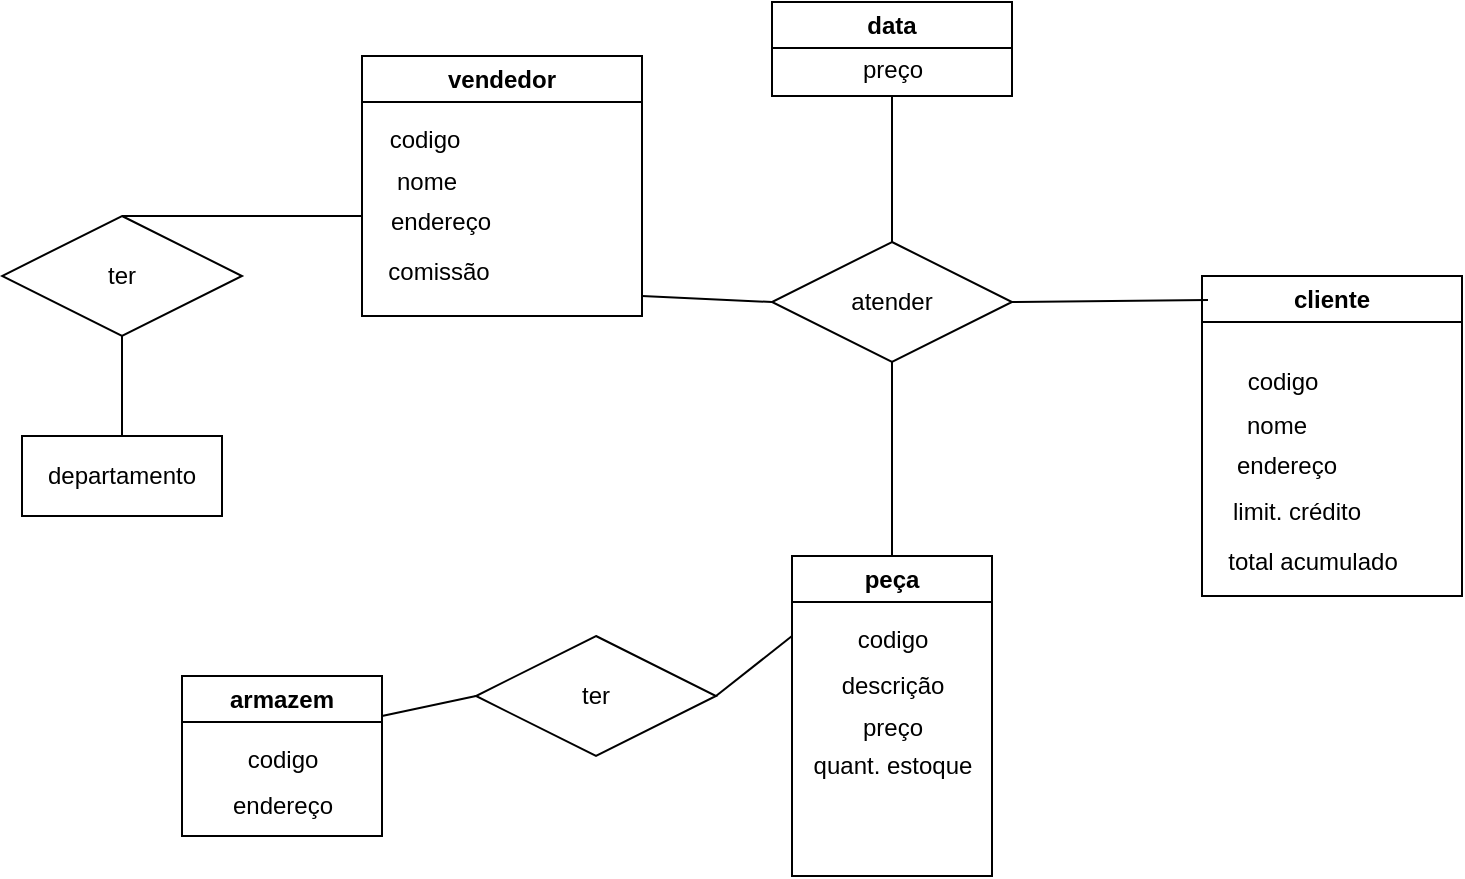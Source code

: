 <mxfile version="21.6.8" type="github">
  <diagram name="Página-1" id="kl_qlwFXvLz1UKgYtPvi">
    <mxGraphModel dx="1434" dy="718" grid="1" gridSize="10" guides="1" tooltips="1" connect="1" arrows="1" fold="1" page="1" pageScale="1" pageWidth="827" pageHeight="1169" math="0" shadow="0">
      <root>
        <mxCell id="0" />
        <mxCell id="1" parent="0" />
        <mxCell id="cJrmdxzWTipevACwCuNd-1" value="departamento" style="whiteSpace=wrap;html=1;align=center;" parent="1" vertex="1">
          <mxGeometry x="70" y="310" width="100" height="40" as="geometry" />
        </mxCell>
        <mxCell id="cJrmdxzWTipevACwCuNd-2" value="ter" style="shape=rhombus;perimeter=rhombusPerimeter;whiteSpace=wrap;html=1;align=center;" parent="1" vertex="1">
          <mxGeometry x="60" y="200" width="120" height="60" as="geometry" />
        </mxCell>
        <mxCell id="cJrmdxzWTipevACwCuNd-3" value="vendedor" style="swimlane;whiteSpace=wrap;html=1;" parent="1" vertex="1">
          <mxGeometry x="240" y="120" width="140" height="130" as="geometry" />
        </mxCell>
        <mxCell id="cJrmdxzWTipevACwCuNd-4" value="codigo" style="text;html=1;align=center;verticalAlign=middle;resizable=0;points=[];autosize=1;strokeColor=none;fillColor=none;" parent="1" vertex="1">
          <mxGeometry x="241" y="147" width="60" height="30" as="geometry" />
        </mxCell>
        <mxCell id="cJrmdxzWTipevACwCuNd-5" value="nome" style="text;html=1;align=center;verticalAlign=middle;resizable=0;points=[];autosize=1;strokeColor=none;fillColor=none;" parent="1" vertex="1">
          <mxGeometry x="247" y="168" width="50" height="30" as="geometry" />
        </mxCell>
        <mxCell id="cJrmdxzWTipevACwCuNd-8" value="endereço" style="text;html=1;align=center;verticalAlign=middle;resizable=0;points=[];autosize=1;strokeColor=none;fillColor=none;" parent="1" vertex="1">
          <mxGeometry x="244" y="188" width="70" height="30" as="geometry" />
        </mxCell>
        <mxCell id="cJrmdxzWTipevACwCuNd-9" value="comissão" style="text;html=1;align=center;verticalAlign=middle;resizable=0;points=[];autosize=1;strokeColor=none;fillColor=none;" parent="1" vertex="1">
          <mxGeometry x="243" y="213" width="70" height="30" as="geometry" />
        </mxCell>
        <mxCell id="cJrmdxzWTipevACwCuNd-10" value="atender" style="shape=rhombus;perimeter=rhombusPerimeter;whiteSpace=wrap;html=1;align=center;" parent="1" vertex="1">
          <mxGeometry x="445" y="213" width="120" height="60" as="geometry" />
        </mxCell>
        <mxCell id="cJrmdxzWTipevACwCuNd-11" value="data" style="swimlane;whiteSpace=wrap;html=1;" parent="1" vertex="1">
          <mxGeometry x="445" y="93" width="120" height="47" as="geometry" />
        </mxCell>
        <mxCell id="cJrmdxzWTipevACwCuNd-12" value="preço" style="text;html=1;align=center;verticalAlign=middle;resizable=0;points=[];autosize=1;strokeColor=none;fillColor=none;" parent="cJrmdxzWTipevACwCuNd-11" vertex="1">
          <mxGeometry x="35" y="19" width="50" height="30" as="geometry" />
        </mxCell>
        <mxCell id="cJrmdxzWTipevACwCuNd-13" value="cliente" style="swimlane;whiteSpace=wrap;html=1;" parent="1" vertex="1">
          <mxGeometry x="660" y="230" width="130" height="160" as="geometry" />
        </mxCell>
        <mxCell id="cJrmdxzWTipevACwCuNd-14" value="codigo" style="text;html=1;align=center;verticalAlign=middle;resizable=0;points=[];autosize=1;strokeColor=none;fillColor=none;" parent="cJrmdxzWTipevACwCuNd-13" vertex="1">
          <mxGeometry x="10" y="38" width="60" height="30" as="geometry" />
        </mxCell>
        <mxCell id="cJrmdxzWTipevACwCuNd-15" value="nome" style="text;html=1;align=center;verticalAlign=middle;resizable=0;points=[];autosize=1;strokeColor=none;fillColor=none;" parent="cJrmdxzWTipevACwCuNd-13" vertex="1">
          <mxGeometry x="12" y="60" width="50" height="30" as="geometry" />
        </mxCell>
        <mxCell id="cJrmdxzWTipevACwCuNd-16" value="endereço" style="text;html=1;align=center;verticalAlign=middle;resizable=0;points=[];autosize=1;strokeColor=none;fillColor=none;" parent="cJrmdxzWTipevACwCuNd-13" vertex="1">
          <mxGeometry x="7" y="80" width="70" height="30" as="geometry" />
        </mxCell>
        <mxCell id="cJrmdxzWTipevACwCuNd-17" value="limit. crédito" style="text;html=1;align=center;verticalAlign=middle;resizable=0;points=[];autosize=1;strokeColor=none;fillColor=none;" parent="cJrmdxzWTipevACwCuNd-13" vertex="1">
          <mxGeometry x="2" y="103" width="90" height="30" as="geometry" />
        </mxCell>
        <mxCell id="cJrmdxzWTipevACwCuNd-18" value="total acumulado" style="text;html=1;align=center;verticalAlign=middle;resizable=0;points=[];autosize=1;strokeColor=none;fillColor=none;" parent="cJrmdxzWTipevACwCuNd-13" vertex="1">
          <mxGeometry y="128" width="110" height="30" as="geometry" />
        </mxCell>
        <mxCell id="cJrmdxzWTipevACwCuNd-19" value="peça" style="swimlane;whiteSpace=wrap;html=1;" parent="1" vertex="1">
          <mxGeometry x="455" y="370" width="100" height="160" as="geometry" />
        </mxCell>
        <mxCell id="cJrmdxzWTipevACwCuNd-21" value="descrição" style="text;html=1;align=center;verticalAlign=middle;resizable=0;points=[];autosize=1;strokeColor=none;fillColor=none;" parent="cJrmdxzWTipevACwCuNd-19" vertex="1">
          <mxGeometry x="15" y="50" width="70" height="30" as="geometry" />
        </mxCell>
        <mxCell id="cJrmdxzWTipevACwCuNd-22" value="preço" style="text;html=1;align=center;verticalAlign=middle;resizable=0;points=[];autosize=1;strokeColor=none;fillColor=none;" parent="cJrmdxzWTipevACwCuNd-19" vertex="1">
          <mxGeometry x="25" y="71" width="50" height="30" as="geometry" />
        </mxCell>
        <mxCell id="cJrmdxzWTipevACwCuNd-23" value="quant. estoque" style="text;html=1;align=center;verticalAlign=middle;resizable=0;points=[];autosize=1;strokeColor=none;fillColor=none;" parent="cJrmdxzWTipevACwCuNd-19" vertex="1">
          <mxGeometry y="90" width="100" height="30" as="geometry" />
        </mxCell>
        <mxCell id="cJrmdxzWTipevACwCuNd-20" value="codigo" style="text;html=1;align=center;verticalAlign=middle;resizable=0;points=[];autosize=1;strokeColor=none;fillColor=none;" parent="cJrmdxzWTipevACwCuNd-19" vertex="1">
          <mxGeometry x="20" y="27" width="60" height="30" as="geometry" />
        </mxCell>
        <mxCell id="cJrmdxzWTipevACwCuNd-26" value="armazem" style="swimlane;whiteSpace=wrap;html=1;" parent="1" vertex="1">
          <mxGeometry x="150" y="430" width="100" height="80" as="geometry" />
        </mxCell>
        <mxCell id="cJrmdxzWTipevACwCuNd-27" value="endereço" style="text;html=1;align=center;verticalAlign=middle;resizable=0;points=[];autosize=1;strokeColor=none;fillColor=none;" parent="cJrmdxzWTipevACwCuNd-26" vertex="1">
          <mxGeometry x="15" y="50" width="70" height="30" as="geometry" />
        </mxCell>
        <mxCell id="cJrmdxzWTipevACwCuNd-30" value="codigo" style="text;html=1;align=center;verticalAlign=middle;resizable=0;points=[];autosize=1;strokeColor=none;fillColor=none;" parent="cJrmdxzWTipevACwCuNd-26" vertex="1">
          <mxGeometry x="20" y="27" width="60" height="30" as="geometry" />
        </mxCell>
        <mxCell id="cJrmdxzWTipevACwCuNd-31" value="ter" style="shape=rhombus;perimeter=rhombusPerimeter;whiteSpace=wrap;html=1;align=center;" parent="1" vertex="1">
          <mxGeometry x="297" y="410" width="120" height="60" as="geometry" />
        </mxCell>
        <mxCell id="cJrmdxzWTipevACwCuNd-32" value="" style="endArrow=none;html=1;rounded=0;exitX=0.5;exitY=1;exitDx=0;exitDy=0;entryX=0.5;entryY=0;entryDx=0;entryDy=0;" parent="1" source="cJrmdxzWTipevACwCuNd-2" target="cJrmdxzWTipevACwCuNd-1" edge="1">
          <mxGeometry width="50" height="50" relative="1" as="geometry">
            <mxPoint x="390" y="440" as="sourcePoint" />
            <mxPoint x="440" y="390" as="targetPoint" />
          </mxGeometry>
        </mxCell>
        <mxCell id="cJrmdxzWTipevACwCuNd-33" value="" style="endArrow=none;html=1;rounded=0;exitX=0.5;exitY=0;exitDx=0;exitDy=0;" parent="1" source="cJrmdxzWTipevACwCuNd-2" edge="1">
          <mxGeometry width="50" height="50" relative="1" as="geometry">
            <mxPoint x="390" y="440" as="sourcePoint" />
            <mxPoint x="240" y="200" as="targetPoint" />
          </mxGeometry>
        </mxCell>
        <mxCell id="cJrmdxzWTipevACwCuNd-34" value="" style="endArrow=none;html=1;rounded=0;entryX=0;entryY=0.5;entryDx=0;entryDy=0;" parent="1" target="cJrmdxzWTipevACwCuNd-10" edge="1">
          <mxGeometry width="50" height="50" relative="1" as="geometry">
            <mxPoint x="380" y="240" as="sourcePoint" />
            <mxPoint x="440" y="390" as="targetPoint" />
          </mxGeometry>
        </mxCell>
        <mxCell id="cJrmdxzWTipevACwCuNd-35" value="" style="endArrow=none;html=1;rounded=0;entryX=0.5;entryY=0;entryDx=0;entryDy=0;exitX=0.5;exitY=1;exitDx=0;exitDy=0;" parent="1" source="cJrmdxzWTipevACwCuNd-11" target="cJrmdxzWTipevACwCuNd-10" edge="1">
          <mxGeometry width="50" height="50" relative="1" as="geometry">
            <mxPoint x="390" y="440" as="sourcePoint" />
            <mxPoint x="440" y="390" as="targetPoint" />
          </mxGeometry>
        </mxCell>
        <mxCell id="cJrmdxzWTipevACwCuNd-36" value="" style="endArrow=none;html=1;rounded=0;entryX=1;entryY=0.5;entryDx=0;entryDy=0;exitX=0.023;exitY=0.075;exitDx=0;exitDy=0;exitPerimeter=0;" parent="1" source="cJrmdxzWTipevACwCuNd-13" target="cJrmdxzWTipevACwCuNd-10" edge="1">
          <mxGeometry width="50" height="50" relative="1" as="geometry">
            <mxPoint x="390" y="440" as="sourcePoint" />
            <mxPoint x="440" y="390" as="targetPoint" />
          </mxGeometry>
        </mxCell>
        <mxCell id="cJrmdxzWTipevACwCuNd-37" value="" style="endArrow=none;html=1;rounded=0;entryX=0.5;entryY=1;entryDx=0;entryDy=0;" parent="1" source="cJrmdxzWTipevACwCuNd-19" target="cJrmdxzWTipevACwCuNd-10" edge="1">
          <mxGeometry width="50" height="50" relative="1" as="geometry">
            <mxPoint x="390" y="440" as="sourcePoint" />
            <mxPoint x="440" y="390" as="targetPoint" />
          </mxGeometry>
        </mxCell>
        <mxCell id="cJrmdxzWTipevACwCuNd-39" value="" style="endArrow=none;html=1;rounded=0;exitX=1;exitY=0.5;exitDx=0;exitDy=0;entryX=0;entryY=0.25;entryDx=0;entryDy=0;" parent="1" source="cJrmdxzWTipevACwCuNd-31" target="cJrmdxzWTipevACwCuNd-19" edge="1">
          <mxGeometry width="50" height="50" relative="1" as="geometry">
            <mxPoint x="390" y="440" as="sourcePoint" />
            <mxPoint x="460" y="390" as="targetPoint" />
          </mxGeometry>
        </mxCell>
        <mxCell id="cJrmdxzWTipevACwCuNd-41" value="" style="endArrow=none;html=1;rounded=0;exitX=0;exitY=0.5;exitDx=0;exitDy=0;entryX=1;entryY=0.25;entryDx=0;entryDy=0;" parent="1" source="cJrmdxzWTipevACwCuNd-31" target="cJrmdxzWTipevACwCuNd-26" edge="1">
          <mxGeometry width="50" height="50" relative="1" as="geometry">
            <mxPoint x="390" y="440" as="sourcePoint" />
            <mxPoint x="440" y="390" as="targetPoint" />
          </mxGeometry>
        </mxCell>
      </root>
    </mxGraphModel>
  </diagram>
</mxfile>
